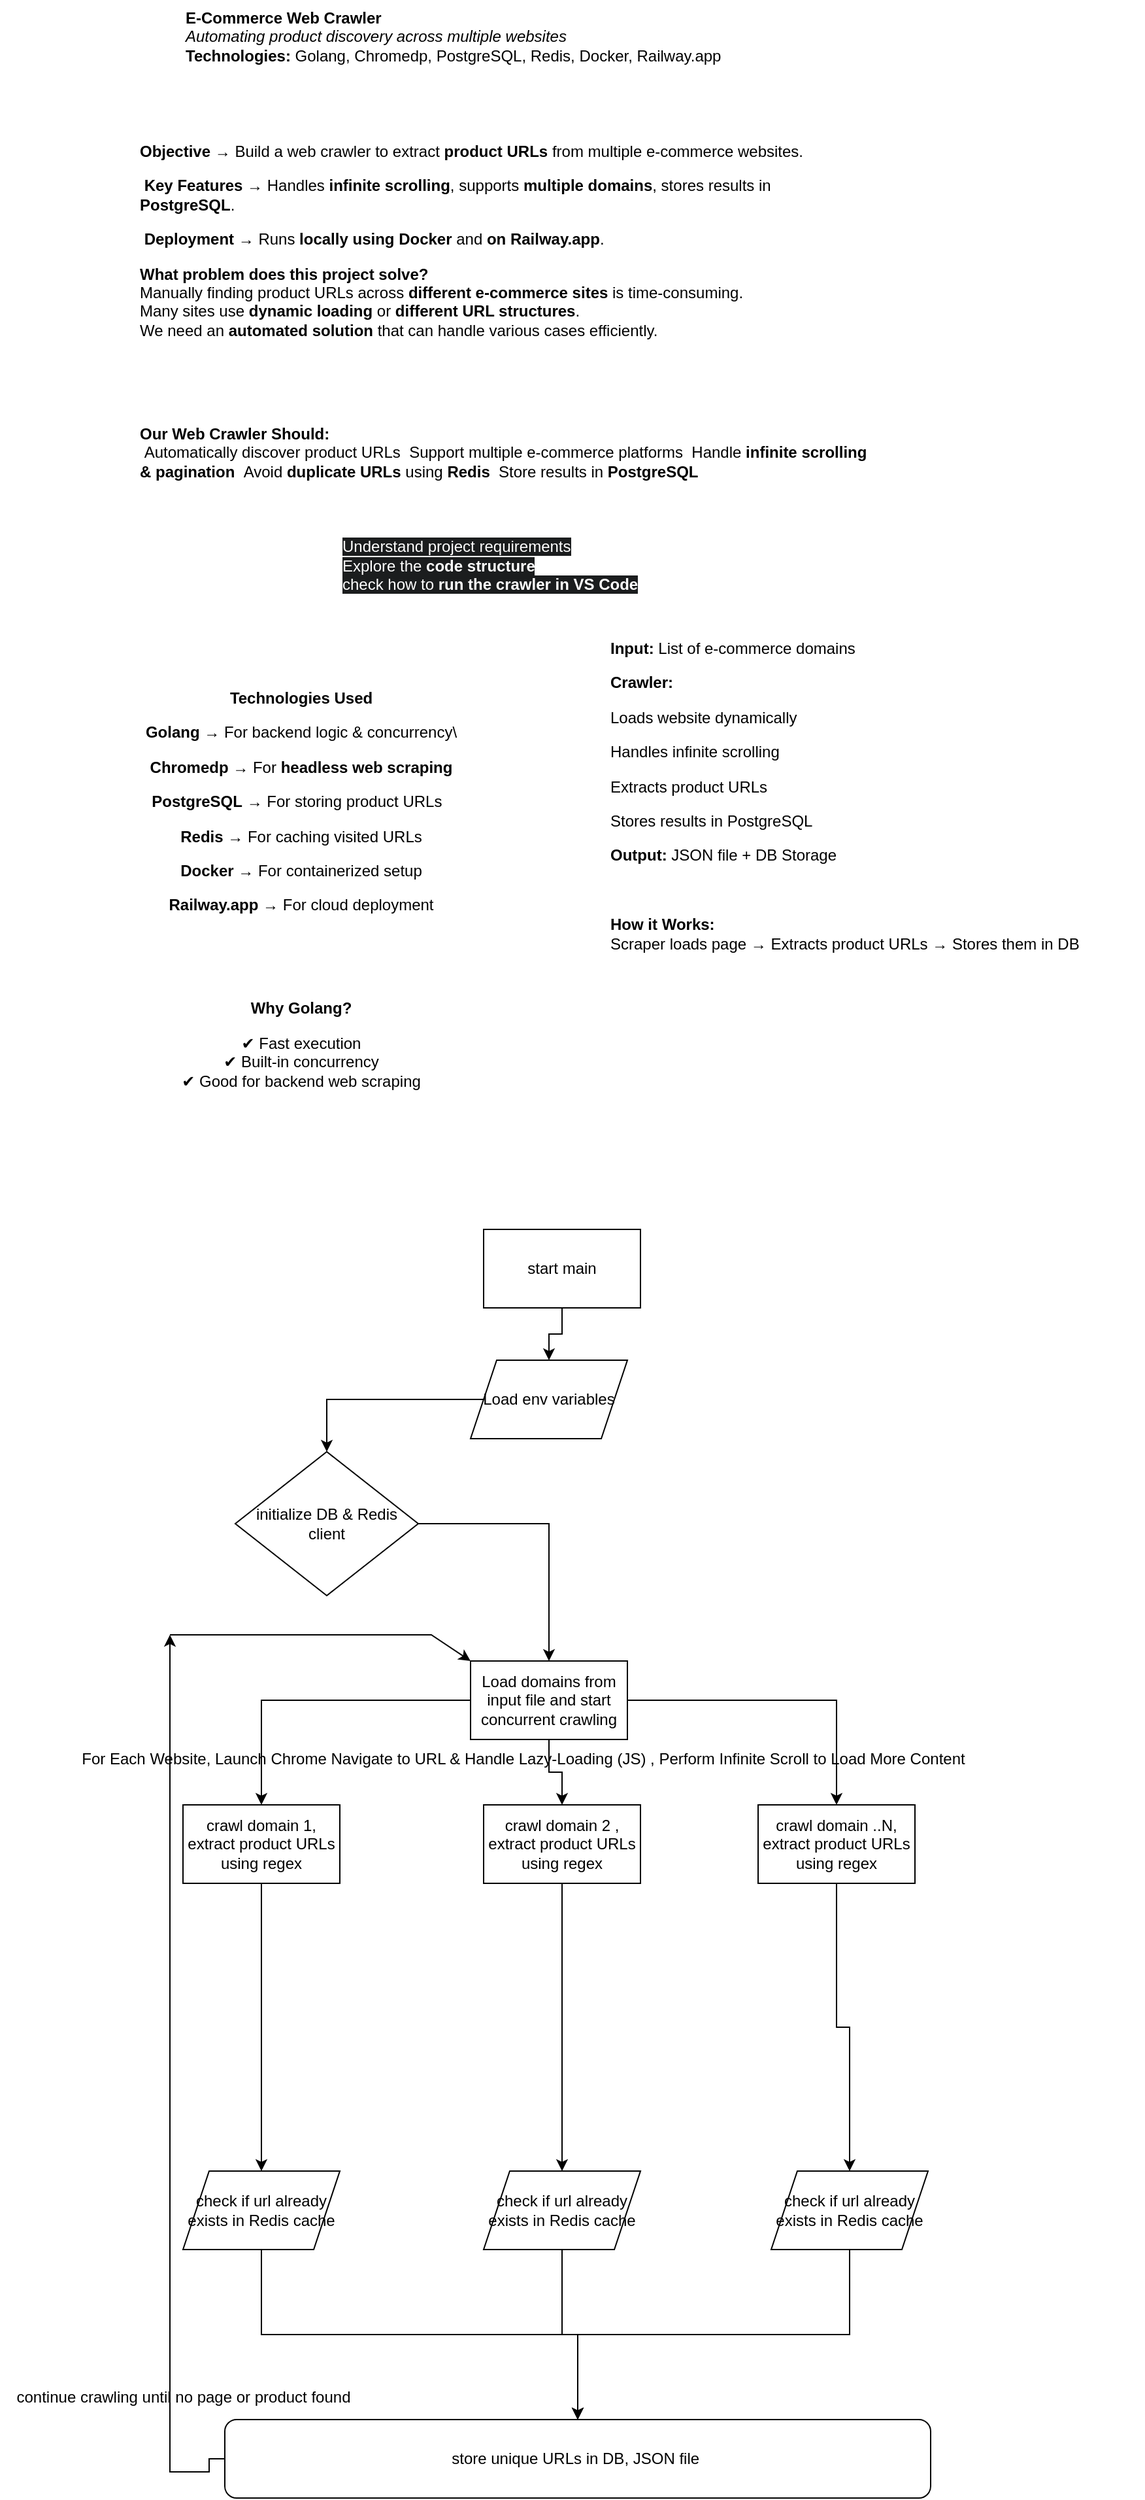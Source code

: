 <mxfile version="26.0.16" pages="2">
  <diagram name="Page-1" id="y1VPcpp46RtRkmRhEWHq">
    <mxGraphModel dx="2283" dy="1414" grid="1" gridSize="10" guides="1" tooltips="1" connect="1" arrows="1" fold="1" page="1" pageScale="1" pageWidth="850" pageHeight="1100" math="0" shadow="0">
      <root>
        <mxCell id="0" />
        <mxCell id="1" parent="0" />
        <UserObject label="&lt;strong data-start=&quot;318&quot; data-end=&quot;344&quot;&gt;E-Commerce Web Crawler&lt;/strong&gt;&lt;br data-start=&quot;344&quot; data-end=&quot;347&quot;&gt;&lt;em data-start=&quot;347&quot; data-end=&quot;402&quot;&gt;Automating product discovery across multiple websites&lt;/em&gt;&lt;br data-start=&quot;402&quot; data-end=&quot;405&quot;&gt;&lt;strong data-start=&quot;408&quot; data-end=&quot;425&quot;&gt;Technologies:&lt;/strong&gt; Golang, Chromedp, PostgreSQL, Redis, Docker, Railway.app" link="&lt;strong data-start=&quot;318&quot; data-end=&quot;344&quot;&gt;E-Commerce Web Crawler&lt;/strong&gt;&lt;br data-start=&quot;344&quot; data-end=&quot;347&quot;&gt;&lt;em data-start=&quot;347&quot; data-end=&quot;402&quot;&gt;Automating product discovery across multiple websites&lt;/em&gt;&lt;br data-start=&quot;402&quot; data-end=&quot;405&quot;&gt;������ &lt;strong data-start=&quot;408&quot; data-end=&quot;425&quot;&gt;Technologies:&lt;/strong&gt; Golang, Chromedp, PostgreSQL, Redis, Docker, Railway.app" id="Uu0GhZpgVCWZH_Pq3_DW-1">
          <mxCell style="text;whiteSpace=wrap;html=1;" parent="1" vertex="1">
            <mxGeometry x="-750" y="-100" width="460" height="70" as="geometry" />
          </mxCell>
        </UserObject>
        <UserObject label="&lt;p data-start=&quot;580&quot; data-end=&quot;898&quot;&gt;&lt;strong data-start=&quot;601&quot; data-end=&quot;614&quot;&gt;Objective&lt;/strong&gt; → Build a web crawler to extract &lt;strong data-start=&quot;648&quot; data-end=&quot;664&quot;&gt;product URLs&lt;/strong&gt; from multiple e-commerce websites.&lt;/p&gt;&lt;p data-start=&quot;580&quot; data-end=&quot;898&quot;&gt;&amp;nbsp;&lt;strong data-start=&quot;705&quot; data-end=&quot;721&quot;&gt;Key Features&lt;/strong&gt; → Handles &lt;strong data-start=&quot;732&quot; data-end=&quot;754&quot;&gt;infinite scrolling&lt;/strong&gt;, supports &lt;strong data-start=&quot;765&quot; data-end=&quot;785&quot;&gt;multiple domains&lt;/strong&gt;, stores results in &lt;strong data-start=&quot;805&quot; data-end=&quot;819&quot;&gt;PostgreSQL&lt;/strong&gt;.&lt;/p&gt;&lt;p data-start=&quot;580&quot; data-end=&quot;898&quot;&gt;&amp;nbsp;&lt;strong data-start=&quot;826&quot; data-end=&quot;840&quot;&gt;Deployment&lt;/strong&gt; → Runs &lt;strong data-start=&quot;848&quot; data-end=&quot;872&quot;&gt;locally using Docker&lt;/strong&gt; and &lt;strong data-start=&quot;877&quot; data-end=&quot;895&quot;&gt;on Railway.app&lt;/strong&gt;.&lt;/p&gt;&lt;p data-start=&quot;900&quot; data-end=&quot;1082&quot;&gt;&lt;strong data-start=&quot;1144&quot; data-end=&quot;1185&quot;&gt;What problem does this project solve?&lt;/strong&gt;&lt;br data-start=&quot;1185&quot; data-end=&quot;1188&quot;&gt;Manually finding product URLs across&amp;nbsp;&lt;strong data-start=&quot;1227&quot; data-end=&quot;1257&quot;&gt;different e-commerce sites&lt;/strong&gt;&amp;nbsp;is time-consuming.&lt;br data-start=&quot;1276&quot; data-end=&quot;1279&quot;&gt;Many sites use&amp;nbsp;&lt;strong data-start=&quot;1296&quot; data-end=&quot;1315&quot;&gt;dynamic loading&lt;/strong&gt;&amp;nbsp;or&amp;nbsp;&lt;strong data-start=&quot;1319&quot; data-end=&quot;1347&quot;&gt;different URL structures&lt;/strong&gt;.&lt;br data-start=&quot;1348&quot; data-end=&quot;1351&quot;&gt;We need an&amp;nbsp;&lt;strong data-start=&quot;1364&quot; data-end=&quot;1386&quot;&gt;automated solution&lt;/strong&gt;&amp;nbsp;that can handle various cases efficiently.&lt;/p&gt;&lt;p data-start=&quot;900&quot; data-end=&quot;1082&quot;&gt;&lt;br&gt;&lt;/p&gt;&lt;p data-start=&quot;900&quot; data-end=&quot;1082&quot;&gt;&lt;br&gt;&lt;/p&gt;&lt;p data-start=&quot;900&quot; data-end=&quot;1082&quot;&gt;&lt;strong data-start=&quot;1436&quot; data-end=&quot;1463&quot;&gt;Our Web Crawler Should:&lt;/strong&gt;&lt;br data-start=&quot;1463&quot; data-end=&quot;1466&quot;&gt;&amp;nbsp;Automatically discover product URLs&amp;nbsp;&amp;nbsp;Support multiple e-commerce platforms&amp;nbsp;&amp;nbsp;Handle&amp;nbsp;&lt;strong data-start=&quot;1557&quot; data-end=&quot;1592&quot;&gt;infinite scrolling &amp;amp; pagination&amp;nbsp;&lt;/strong&gt;&amp;nbsp;Avoid&amp;nbsp;&lt;strong data-start=&quot;1603&quot; data-end=&quot;1621&quot;&gt;duplicate URLs&lt;/strong&gt;&amp;nbsp;using&amp;nbsp;&lt;strong data-start=&quot;1628&quot; data-end=&quot;1637&quot;&gt;Redis&amp;nbsp;&lt;/strong&gt;&amp;nbsp;Store results in&amp;nbsp;&lt;strong data-start=&quot;1659&quot; data-end=&quot;1673&quot;&gt;PostgreSQL&lt;/strong&gt;&lt;/p&gt;&lt;p data-start=&quot;900&quot; data-end=&quot;1082&quot;&gt;&lt;br data-start=&quot;928&quot; data-end=&quot;931&quot;&gt;&lt;br data-start=&quot;1047&quot; data-end=&quot;1050&quot;&gt;&lt;br&gt;&lt;/p&gt;" link="&lt;p data-start=&quot;580&quot; data-end=&quot;898&quot;&gt;&lt;strong data-start=&quot;601&quot; data-end=&quot;614&quot;&gt;Objective&lt;/strong&gt; → Build a web crawler to extract &lt;strong data-start=&quot;648&quot; data-end=&quot;664&quot;&gt;product URLs&lt;/strong&gt; from multiple e-commerce websites.&lt;br data-start=&quot;699&quot; data-end=&quot;702&quot;&gt;������ &lt;strong data-start=&quot;705&quot; data-end=&quot;721&quot;&gt;Key Features&lt;/strong&gt; → Handles &lt;strong data-start=&quot;732&quot; data-end=&quot;754&quot;&gt;infinite scrolling&lt;/strong&gt;, supports &lt;strong data-start=&quot;765&quot; data-end=&quot;785&quot;&gt;multiple domains&lt;/strong&gt;, stores results in &lt;strong data-start=&quot;805&quot; data-end=&quot;819&quot;&gt;PostgreSQL&lt;/strong&gt;.&lt;br data-start=&quot;820&quot; data-end=&quot;823&quot;&gt;������ &lt;strong data-start=&quot;826&quot; data-end=&quot;840&quot;&gt;Deployment&lt;/strong&gt; → Runs &lt;strong data-start=&quot;848&quot; data-end=&quot;872&quot;&gt;locally using Docker&lt;/strong&gt; and &lt;strong data-start=&quot;877&quot; data-end=&quot;895&quot;&gt;on Railway.app&lt;/strong&gt;.&lt;/p&gt;&lt;p data-start=&quot;900&quot; data-end=&quot;1082&quot;&gt;������ &lt;strong data-start=&quot;903&quot; data-end=&quot;928&quot;&gt;Goal of this session:&lt;/strong&gt;&lt;br data-start=&quot;928&quot; data-end=&quot;931&quot;&gt;✅ Understand project requirements&lt;br data-start=&quot;964&quot; data-end=&quot;967&quot;&gt;✅ Explore the &lt;strong data-start=&quot;981&quot; data-end=&quot;999&quot;&gt;code structure&lt;/strong&gt;&lt;br data-start=&quot;999&quot; data-end=&quot;1002&quot;&gt;✅ Learn how to &lt;strong data-start=&quot;1017&quot; data-end=&quot;1047&quot;&gt;run the crawler in VS Code&lt;/strong&gt;&lt;br data-start=&quot;1047&quot; data-end=&quot;1050&quot;&gt;✅ Deploy it on &lt;strong data-start=&quot;1065&quot; data-end=&quot;1080&quot;&gt;Railway.app&lt;/strong&gt;&lt;/p&gt;" id="Uu0GhZpgVCWZH_Pq3_DW-3">
          <mxCell style="text;whiteSpace=wrap;html=1;" parent="1" vertex="1">
            <mxGeometry x="-785" y="-10" width="560" height="190" as="geometry" />
          </mxCell>
        </UserObject>
        <mxCell id="Uu0GhZpgVCWZH_Pq3_DW-4" value="&#xa;&lt;span style=&quot;color: rgb(255, 255, 255); font-family: Helvetica; font-size: 12px; font-style: normal; font-variant-ligatures: normal; font-variant-caps: normal; font-weight: 400; letter-spacing: normal; orphans: 2; text-align: left; text-indent: 0px; text-transform: none; widows: 2; word-spacing: 0px; -webkit-text-stroke-width: 0px; white-space: normal; background-color: rgb(27, 29, 30); text-decoration-thickness: initial; text-decoration-style: initial; text-decoration-color: initial; display: inline !important; float: none;&quot;&gt;Understand project requirements&lt;/span&gt;&lt;br style=&quot;forced-color-adjust: none; box-shadow: none !important; color: rgb(255, 255, 255); font-family: Helvetica; font-size: 12px; font-style: normal; font-variant-ligatures: normal; font-variant-caps: normal; font-weight: 400; letter-spacing: normal; orphans: 2; text-align: left; text-indent: 0px; text-transform: none; widows: 2; word-spacing: 0px; -webkit-text-stroke-width: 0px; white-space: normal; background-color: rgb(27, 29, 30); text-decoration-thickness: initial; text-decoration-style: initial; text-decoration-color: initial;&quot; data-start=&quot;964&quot; data-end=&quot;967&quot;&gt;&lt;span style=&quot;color: rgb(255, 255, 255); font-family: Helvetica; font-size: 12px; font-style: normal; font-variant-ligatures: normal; font-variant-caps: normal; font-weight: 400; letter-spacing: normal; orphans: 2; text-align: left; text-indent: 0px; text-transform: none; widows: 2; word-spacing: 0px; -webkit-text-stroke-width: 0px; white-space: normal; background-color: rgb(27, 29, 30); text-decoration-thickness: initial; text-decoration-style: initial; text-decoration-color: initial; display: inline !important; float: none;&quot;&gt;Explore the&lt;span&gt;&amp;nbsp;&lt;/span&gt;&lt;/span&gt;&lt;strong style=&quot;forced-color-adjust: none; box-shadow: none !important; color: rgb(255, 255, 255); font-family: Helvetica; font-size: 12px; font-style: normal; font-variant-ligatures: normal; font-variant-caps: normal; letter-spacing: normal; orphans: 2; text-align: left; text-indent: 0px; text-transform: none; widows: 2; word-spacing: 0px; -webkit-text-stroke-width: 0px; white-space: normal; background-color: rgb(27, 29, 30); text-decoration-thickness: initial; text-decoration-style: initial; text-decoration-color: initial;&quot; data-start=&quot;981&quot; data-end=&quot;999&quot;&gt;code structure&lt;/strong&gt;&lt;br style=&quot;forced-color-adjust: none; box-shadow: none !important; color: rgb(255, 255, 255); font-family: Helvetica; font-size: 12px; font-style: normal; font-variant-ligatures: normal; font-variant-caps: normal; font-weight: 400; letter-spacing: normal; orphans: 2; text-align: left; text-indent: 0px; text-transform: none; widows: 2; word-spacing: 0px; -webkit-text-stroke-width: 0px; white-space: normal; background-color: rgb(27, 29, 30); text-decoration-thickness: initial; text-decoration-style: initial; text-decoration-color: initial;&quot; data-start=&quot;999&quot; data-end=&quot;1002&quot;&gt;&lt;span style=&quot;color: rgb(255, 255, 255); font-family: Helvetica; font-size: 12px; font-style: normal; font-variant-ligatures: normal; font-variant-caps: normal; font-weight: 400; letter-spacing: normal; orphans: 2; text-align: left; text-indent: 0px; text-transform: none; widows: 2; word-spacing: 0px; -webkit-text-stroke-width: 0px; white-space: normal; background-color: rgb(27, 29, 30); text-decoration-thickness: initial; text-decoration-style: initial; text-decoration-color: initial; display: inline !important; float: none;&quot;&gt;check how to&lt;span&gt;&amp;nbsp;&lt;/span&gt;&lt;/span&gt;&lt;strong style=&quot;forced-color-adjust: none; box-shadow: none !important; color: rgb(255, 255, 255); font-family: Helvetica; font-size: 12px; font-style: normal; font-variant-ligatures: normal; font-variant-caps: normal; letter-spacing: normal; orphans: 2; text-align: left; text-indent: 0px; text-transform: none; widows: 2; word-spacing: 0px; -webkit-text-stroke-width: 0px; white-space: normal; background-color: rgb(27, 29, 30); text-decoration-thickness: initial; text-decoration-style: initial; text-decoration-color: initial;&quot; data-start=&quot;1017&quot; data-end=&quot;1047&quot;&gt;run the crawler in VS Code&lt;/strong&gt;&#xa;&#xa;" style="text;whiteSpace=wrap;html=1;" parent="1" vertex="1">
          <mxGeometry x="-630" y="290" width="250" height="70" as="geometry" />
        </mxCell>
        <mxCell id="Uu0GhZpgVCWZH_Pq3_DW-5" value="&lt;p data-end=&quot;1753&quot; data-start=&quot;1709&quot;&gt;&lt;strong data-end=&quot;1751&quot; data-start=&quot;1730&quot;&gt;Technologies Used&lt;/strong&gt;&lt;/p&gt;&lt;p data-end=&quot;1753&quot; data-start=&quot;1709&quot;&gt;&lt;strong style=&quot;background-color: transparent; color: light-dark(rgb(0, 0, 0), rgb(255, 255, 255));&quot; data-end=&quot;1766&quot; data-start=&quot;1756&quot;&gt;Golang&lt;/strong&gt;&lt;span style=&quot;background-color: transparent; color: light-dark(rgb(0, 0, 0), rgb(255, 255, 255));&quot;&gt; → For backend logic &amp;amp; concurrency\&lt;/span&gt;&lt;/p&gt;&lt;p data-end=&quot;1753&quot; data-start=&quot;1709&quot;&gt;&lt;strong style=&quot;background-color: transparent; color: light-dark(rgb(0, 0, 0), rgb(255, 255, 255));&quot; data-end=&quot;1817&quot; data-start=&quot;1805&quot;&gt;Chromedp&lt;/strong&gt;&lt;span style=&quot;background-color: transparent; color: light-dark(rgb(0, 0, 0), rgb(255, 255, 255));&quot;&gt; → For &lt;/span&gt;&lt;strong style=&quot;background-color: transparent; color: light-dark(rgb(0, 0, 0), rgb(255, 255, 255));&quot; data-end=&quot;1849&quot; data-start=&quot;1824&quot;&gt;headless web scraping&lt;/strong&gt;&lt;/p&gt;&lt;p data-end=&quot;1753&quot; data-start=&quot;1709&quot;&gt;&lt;strong style=&quot;background-color: transparent; color: light-dark(rgb(0, 0, 0), rgb(255, 255, 255));&quot; data-end=&quot;1868&quot; data-start=&quot;1854&quot;&gt;PostgreSQL&lt;/strong&gt;&lt;span style=&quot;background-color: transparent; color: light-dark(rgb(0, 0, 0), rgb(255, 255, 255));&quot;&gt; → For storing product URLs&amp;nbsp;&amp;nbsp;&lt;/span&gt;&lt;/p&gt;&lt;p data-end=&quot;1753&quot; data-start=&quot;1709&quot;&gt;&lt;strong style=&quot;background-color: transparent; color: light-dark(rgb(0, 0, 0), rgb(255, 255, 255));&quot; data-end=&quot;1909&quot; data-start=&quot;1900&quot;&gt;Redis&lt;/strong&gt;&lt;span style=&quot;background-color: transparent; color: light-dark(rgb(0, 0, 0), rgb(255, 255, 255));&quot;&gt; → For caching visited URLs&lt;/span&gt;&lt;/p&gt;&lt;p data-end=&quot;1753&quot; data-start=&quot;1709&quot;&gt;&lt;strong style=&quot;background-color: transparent; color: light-dark(rgb(0, 0, 0), rgb(255, 255, 255));&quot; data-end=&quot;1951&quot; data-start=&quot;1941&quot;&gt;Docker&lt;/strong&gt;&lt;span style=&quot;background-color: transparent; color: light-dark(rgb(0, 0, 0), rgb(255, 255, 255));&quot;&gt; → For containerized setup&lt;/span&gt;&lt;/p&gt;&lt;p data-end=&quot;1753&quot; data-start=&quot;1709&quot;&gt;&lt;strong style=&quot;background-color: transparent; color: light-dark(rgb(0, 0, 0), rgb(255, 255, 255));&quot; data-end=&quot;1997&quot; data-start=&quot;1982&quot;&gt;Railway.app&lt;/strong&gt;&lt;span style=&quot;background-color: transparent; color: light-dark(rgb(0, 0, 0), rgb(255, 255, 255));&quot;&gt; → For cloud deployment&lt;/span&gt;&lt;/p&gt;&lt;p data-end=&quot;1753&quot; data-start=&quot;1709&quot;&gt;&lt;strong style=&quot;background-color: transparent; color: light-dark(rgb(0, 0, 0), rgb(255, 255, 255));&quot; data-end=&quot;2042&quot; data-start=&quot;2027&quot;&gt;&lt;br&gt;&lt;/strong&gt;&lt;/p&gt;&lt;p data-end=&quot;1753&quot; data-start=&quot;1709&quot;&gt;&lt;strong style=&quot;background-color: transparent; color: light-dark(rgb(0, 0, 0), rgb(255, 255, 255));&quot; data-end=&quot;2042&quot; data-start=&quot;2027&quot;&gt;&lt;br&gt;&lt;/strong&gt;&lt;/p&gt;&lt;p data-end=&quot;1753&quot; data-start=&quot;1709&quot;&gt;&lt;strong style=&quot;background-color: transparent; color: light-dark(rgb(0, 0, 0), rgb(255, 255, 255));&quot; data-end=&quot;2042&quot; data-start=&quot;2027&quot;&gt;Why Golang?&lt;/strong&gt;&lt;/p&gt;&lt;p data-end=&quot;2122&quot; data-start=&quot;2024&quot;&gt;✔ Fast execution&lt;br data-end=&quot;2064&quot; data-start=&quot;2061&quot;&gt;✔ Built-in concurrency&lt;br data-end=&quot;2089&quot; data-start=&quot;2086&quot;&gt;✔ Good for backend web scraping&lt;/p&gt;" style="text;html=1;align=center;verticalAlign=middle;resizable=0;points=[];autosize=1;strokeColor=none;fillColor=none;" parent="1" vertex="1">
          <mxGeometry x="-790" y="410" width="260" height="340" as="geometry" />
        </mxCell>
        <mxCell id="Uu0GhZpgVCWZH_Pq3_DW-7" value="&lt;p data-start=&quot;2185&quot; data-end=&quot;2426&quot;&gt;&lt;strong data-start=&quot;2185&quot; data-end=&quot;2199&quot;&gt;Input:&lt;/strong&gt; List of e-commerce domains&amp;nbsp;&lt;/p&gt;&lt;p data-start=&quot;2185&quot; data-end=&quot;2426&quot;&gt;&lt;strong style=&quot;background-color: transparent; color: light-dark(rgb(0, 0, 0), rgb(255, 255, 255));&quot; data-start=&quot;2232&quot; data-end=&quot;2248&quot;&gt;Crawler:&lt;/strong&gt;&lt;/p&gt;&lt;p data-start=&quot;2185&quot; data-end=&quot;2426&quot;&gt;Loads website dynamically&lt;/p&gt;&lt;p data-start=&quot;2185&quot; data-end=&quot;2426&quot;&gt;&lt;span style=&quot;background-color: transparent; color: light-dark(rgb(0, 0, 0), rgb(255, 255, 255));&quot;&gt;Handles infinite scrolling&amp;nbsp;&lt;/span&gt;&lt;/p&gt;&lt;p data-start=&quot;2185&quot; data-end=&quot;2426&quot;&gt;Extracts product URLs&lt;/p&gt;&lt;p data-start=&quot;2185&quot; data-end=&quot;2426&quot;&gt;Stores results in PostgreSQL&lt;/p&gt;&lt;p data-start=&quot;2185&quot; data-end=&quot;2426&quot;&gt;&lt;strong style=&quot;background-color: transparent; color: light-dark(rgb(0, 0, 0), rgb(255, 255, 255));&quot; data-start=&quot;2383&quot; data-end=&quot;2398&quot;&gt;Output:&lt;/strong&gt;&lt;span style=&quot;background-color: transparent; color: light-dark(rgb(0, 0, 0), rgb(255, 255, 255));&quot;&gt; JSON file + DB Storage&lt;/span&gt;&lt;br data-start=&quot;2380&quot; data-end=&quot;2383&quot;&gt;&lt;/p&gt;&lt;p data-start=&quot;2428&quot; data-end=&quot;2518&quot;&gt;&lt;strong data-start=&quot;2431&quot; data-end=&quot;2448&quot;&gt;&lt;br&gt;&lt;/strong&gt;&lt;/p&gt;&lt;p data-start=&quot;2428&quot; data-end=&quot;2518&quot;&gt;&lt;strong data-start=&quot;2431&quot; data-end=&quot;2448&quot;&gt;How it Works:&lt;/strong&gt;&lt;br data-start=&quot;2448&quot; data-end=&quot;2451&quot;&gt;Scraper loads page → Extracts product URLs → Stores them in DB&lt;/p&gt;" style="text;whiteSpace=wrap;html=1;" parent="1" vertex="1">
          <mxGeometry x="-425" y="370" width="410" height="280" as="geometry" />
        </mxCell>
        <mxCell id="Uu0GhZpgVCWZH_Pq3_DW-11" value="" style="edgeStyle=orthogonalEdgeStyle;rounded=0;orthogonalLoop=1;jettySize=auto;html=1;" parent="1" source="Uu0GhZpgVCWZH_Pq3_DW-9" target="Uu0GhZpgVCWZH_Pq3_DW-10" edge="1">
          <mxGeometry relative="1" as="geometry" />
        </mxCell>
        <mxCell id="Uu0GhZpgVCWZH_Pq3_DW-9" value="start main" style="rounded=0;whiteSpace=wrap;html=1;" parent="1" vertex="1">
          <mxGeometry x="-520" y="840" width="120" height="60" as="geometry" />
        </mxCell>
        <mxCell id="Uu0GhZpgVCWZH_Pq3_DW-13" value="" style="edgeStyle=orthogonalEdgeStyle;rounded=0;orthogonalLoop=1;jettySize=auto;html=1;" parent="1" source="Uu0GhZpgVCWZH_Pq3_DW-10" target="Uu0GhZpgVCWZH_Pq3_DW-12" edge="1">
          <mxGeometry relative="1" as="geometry" />
        </mxCell>
        <mxCell id="Uu0GhZpgVCWZH_Pq3_DW-10" value="Load env variables" style="shape=parallelogram;perimeter=parallelogramPerimeter;whiteSpace=wrap;html=1;fixedSize=1;rounded=0;" parent="1" vertex="1">
          <mxGeometry x="-530" y="940" width="120" height="60" as="geometry" />
        </mxCell>
        <mxCell id="Uu0GhZpgVCWZH_Pq3_DW-15" value="" style="edgeStyle=orthogonalEdgeStyle;rounded=0;orthogonalLoop=1;jettySize=auto;html=1;" parent="1" source="Uu0GhZpgVCWZH_Pq3_DW-12" target="Uu0GhZpgVCWZH_Pq3_DW-14" edge="1">
          <mxGeometry relative="1" as="geometry" />
        </mxCell>
        <mxCell id="Uu0GhZpgVCWZH_Pq3_DW-12" value="initialize DB &amp;amp; Redis client" style="rhombus;whiteSpace=wrap;html=1;rounded=0;" parent="1" vertex="1">
          <mxGeometry x="-710" y="1010" width="140" height="110" as="geometry" />
        </mxCell>
        <mxCell id="Uu0GhZpgVCWZH_Pq3_DW-17" value="" style="edgeStyle=orthogonalEdgeStyle;rounded=0;orthogonalLoop=1;jettySize=auto;html=1;" parent="1" source="Uu0GhZpgVCWZH_Pq3_DW-14" target="Uu0GhZpgVCWZH_Pq3_DW-16" edge="1">
          <mxGeometry relative="1" as="geometry" />
        </mxCell>
        <mxCell id="Uu0GhZpgVCWZH_Pq3_DW-19" value="" style="edgeStyle=orthogonalEdgeStyle;rounded=0;orthogonalLoop=1;jettySize=auto;html=1;" parent="1" source="Uu0GhZpgVCWZH_Pq3_DW-14" target="Uu0GhZpgVCWZH_Pq3_DW-18" edge="1">
          <mxGeometry relative="1" as="geometry" />
        </mxCell>
        <mxCell id="Uu0GhZpgVCWZH_Pq3_DW-21" value="" style="edgeStyle=orthogonalEdgeStyle;rounded=0;orthogonalLoop=1;jettySize=auto;html=1;" parent="1" source="Uu0GhZpgVCWZH_Pq3_DW-14" target="Uu0GhZpgVCWZH_Pq3_DW-20" edge="1">
          <mxGeometry relative="1" as="geometry" />
        </mxCell>
        <mxCell id="Uu0GhZpgVCWZH_Pq3_DW-23" value="" style="edgeStyle=orthogonalEdgeStyle;rounded=0;orthogonalLoop=1;jettySize=auto;html=1;" parent="1" source="Uu0GhZpgVCWZH_Pq3_DW-16" target="Uu0GhZpgVCWZH_Pq3_DW-22" edge="1">
          <mxGeometry relative="1" as="geometry" />
        </mxCell>
        <mxCell id="Uu0GhZpgVCWZH_Pq3_DW-16" value="crawl domain 1,&lt;div&gt;extract product URLs using regex&lt;/div&gt;" style="whiteSpace=wrap;html=1;rounded=0;" parent="1" vertex="1">
          <mxGeometry x="-750" y="1280" width="120" height="60" as="geometry" />
        </mxCell>
        <mxCell id="Uu0GhZpgVCWZH_Pq3_DW-25" value="" style="edgeStyle=orthogonalEdgeStyle;rounded=0;orthogonalLoop=1;jettySize=auto;html=1;" parent="1" source="Uu0GhZpgVCWZH_Pq3_DW-18" target="Uu0GhZpgVCWZH_Pq3_DW-24" edge="1">
          <mxGeometry relative="1" as="geometry" />
        </mxCell>
        <mxCell id="Uu0GhZpgVCWZH_Pq3_DW-18" value="crawl domain 2 ,&lt;div&gt;extract product URLs using regex&lt;/div&gt;" style="rounded=0;whiteSpace=wrap;html=1;" parent="1" vertex="1">
          <mxGeometry x="-520" y="1280" width="120" height="60" as="geometry" />
        </mxCell>
        <mxCell id="Uu0GhZpgVCWZH_Pq3_DW-27" value="" style="edgeStyle=orthogonalEdgeStyle;rounded=0;orthogonalLoop=1;jettySize=auto;html=1;" parent="1" source="Uu0GhZpgVCWZH_Pq3_DW-20" target="Uu0GhZpgVCWZH_Pq3_DW-26" edge="1">
          <mxGeometry relative="1" as="geometry" />
        </mxCell>
        <mxCell id="Uu0GhZpgVCWZH_Pq3_DW-20" value="crawl domain ..N,&lt;div&gt;extract product URLs using regex&lt;/div&gt;" style="whiteSpace=wrap;html=1;rounded=0;" parent="1" vertex="1">
          <mxGeometry x="-310" y="1280" width="120" height="60" as="geometry" />
        </mxCell>
        <mxCell id="Uu0GhZpgVCWZH_Pq3_DW-30" value="" style="edgeStyle=orthogonalEdgeStyle;rounded=0;orthogonalLoop=1;jettySize=auto;html=1;" parent="1" source="Uu0GhZpgVCWZH_Pq3_DW-22" target="Uu0GhZpgVCWZH_Pq3_DW-28" edge="1">
          <mxGeometry relative="1" as="geometry" />
        </mxCell>
        <mxCell id="Uu0GhZpgVCWZH_Pq3_DW-22" value="check if url already exists in Redis cache" style="shape=parallelogram;perimeter=parallelogramPerimeter;whiteSpace=wrap;html=1;fixedSize=1;rounded=0;" parent="1" vertex="1">
          <mxGeometry x="-750" y="1560" width="120" height="60" as="geometry" />
        </mxCell>
        <mxCell id="Uu0GhZpgVCWZH_Pq3_DW-31" value="" style="edgeStyle=orthogonalEdgeStyle;rounded=0;orthogonalLoop=1;jettySize=auto;html=1;" parent="1" source="Uu0GhZpgVCWZH_Pq3_DW-24" target="Uu0GhZpgVCWZH_Pq3_DW-28" edge="1">
          <mxGeometry relative="1" as="geometry" />
        </mxCell>
        <mxCell id="Uu0GhZpgVCWZH_Pq3_DW-24" value="check if url already exists in Redis cache" style="shape=parallelogram;perimeter=parallelogramPerimeter;whiteSpace=wrap;html=1;fixedSize=1;rounded=0;" parent="1" vertex="1">
          <mxGeometry x="-520" y="1560" width="120" height="60" as="geometry" />
        </mxCell>
        <mxCell id="Uu0GhZpgVCWZH_Pq3_DW-32" value="" style="edgeStyle=orthogonalEdgeStyle;rounded=0;orthogonalLoop=1;jettySize=auto;html=1;" parent="1" source="Uu0GhZpgVCWZH_Pq3_DW-26" target="Uu0GhZpgVCWZH_Pq3_DW-28" edge="1">
          <mxGeometry relative="1" as="geometry" />
        </mxCell>
        <mxCell id="Uu0GhZpgVCWZH_Pq3_DW-26" value="check if url already exists in Redis cache" style="shape=parallelogram;perimeter=parallelogramPerimeter;whiteSpace=wrap;html=1;fixedSize=1;rounded=0;" parent="1" vertex="1">
          <mxGeometry x="-300" y="1560" width="120" height="60" as="geometry" />
        </mxCell>
        <mxCell id="Uu0GhZpgVCWZH_Pq3_DW-34" style="edgeStyle=orthogonalEdgeStyle;rounded=0;orthogonalLoop=1;jettySize=auto;html=1;exitX=0;exitY=0.5;exitDx=0;exitDy=0;" parent="1" source="Uu0GhZpgVCWZH_Pq3_DW-28" edge="1">
          <mxGeometry relative="1" as="geometry">
            <mxPoint x="-760" y="1150" as="targetPoint" />
            <mxPoint x="-729.96" y="1770" as="sourcePoint" />
            <Array as="points">
              <mxPoint x="-730" y="1780" />
              <mxPoint x="-730" y="1790" />
              <mxPoint x="-760" y="1790" />
            </Array>
          </mxGeometry>
        </mxCell>
        <mxCell id="Uu0GhZpgVCWZH_Pq3_DW-28" value="store unique URLs in DB, JSON file&amp;nbsp;" style="rounded=1;whiteSpace=wrap;html=1;" parent="1" vertex="1">
          <mxGeometry x="-718" y="1750" width="540" height="60" as="geometry" />
        </mxCell>
        <mxCell id="Uu0GhZpgVCWZH_Pq3_DW-33" value=" For Each Website, Launch Chrome&amp;nbsp;Navigate to URL &amp;amp; Handle Lazy-Loading (JS) ,&amp;nbsp;Perform Infinite Scroll to Load More Content" style="text;html=1;align=center;verticalAlign=middle;resizable=0;points=[];autosize=1;strokeColor=none;fillColor=none;" parent="1" vertex="1">
          <mxGeometry x="-840" y="1230" width="700" height="30" as="geometry" />
        </mxCell>
        <mxCell id="Uu0GhZpgVCWZH_Pq3_DW-35" value="" style="curved=1;endArrow=classic;html=1;rounded=0;" parent="1" source="Uu0GhZpgVCWZH_Pq3_DW-14" edge="1">
          <mxGeometry width="50" height="50" relative="1" as="geometry">
            <mxPoint x="-520" y="1230" as="sourcePoint" />
            <mxPoint x="-470" y="1180" as="targetPoint" />
            <Array as="points" />
          </mxGeometry>
        </mxCell>
        <mxCell id="Uu0GhZpgVCWZH_Pq3_DW-36" value="" style="curved=1;endArrow=classic;html=1;rounded=0;" parent="1" target="Uu0GhZpgVCWZH_Pq3_DW-14" edge="1">
          <mxGeometry width="50" height="50" relative="1" as="geometry">
            <mxPoint x="-520" y="1230" as="sourcePoint" />
            <mxPoint x="-470" y="1180" as="targetPoint" />
            <Array as="points">
              <mxPoint x="-470" y="1230" />
              <mxPoint x="-520" y="1180" />
            </Array>
          </mxGeometry>
        </mxCell>
        <mxCell id="Uu0GhZpgVCWZH_Pq3_DW-14" value="Load domains from input file and start concurrent crawling" style="whiteSpace=wrap;html=1;rounded=0;" parent="1" vertex="1">
          <mxGeometry x="-530" y="1170" width="120" height="60" as="geometry" />
        </mxCell>
        <mxCell id="Uu0GhZpgVCWZH_Pq3_DW-37" value="" style="endArrow=classic;html=1;rounded=0;entryX=0;entryY=0;entryDx=0;entryDy=0;" parent="1" target="Uu0GhZpgVCWZH_Pq3_DW-14" edge="1">
          <mxGeometry width="50" height="50" relative="1" as="geometry">
            <mxPoint x="-760" y="1150" as="sourcePoint" />
            <mxPoint x="-670" y="1120" as="targetPoint" />
            <Array as="points">
              <mxPoint x="-560" y="1150" />
            </Array>
          </mxGeometry>
        </mxCell>
        <mxCell id="Uu0GhZpgVCWZH_Pq3_DW-38" value="continue crawling until no page or product found" style="text;html=1;align=center;verticalAlign=middle;resizable=0;points=[];autosize=1;strokeColor=none;fillColor=none;" parent="1" vertex="1">
          <mxGeometry x="-890" y="1718" width="280" height="30" as="geometry" />
        </mxCell>
      </root>
    </mxGraphModel>
  </diagram>
  <diagram id="s5KMS7EqOrz541uuM70r" name="Page-2">
    <mxGraphModel dx="1050" dy="565" grid="1" gridSize="10" guides="1" tooltips="1" connect="1" arrows="1" fold="1" page="1" pageScale="1" pageWidth="850" pageHeight="1100" math="0" shadow="0">
      <root>
        <mxCell id="0" />
        <mxCell id="1" parent="0" />
        <mxCell id="TK2ooU5oeG7MPGdLHk4h-1" value="&lt;p data-start=&quot;345&quot; data-end=&quot;513&quot;&gt;Hey everyone, welcome to this video! Today, we’ll be building a &lt;strong data-start=&quot;434&quot; data-end=&quot;455&quot;&gt;web crawler in Go&lt;/strong&gt; that extracts product URLs from e-commerce websites. ������&lt;/p&gt;&lt;p data-start=&quot;515&quot; data-end=&quot;731&quot;&gt;We&#39;ll be covering:&lt;br data-start=&quot;533&quot; data-end=&quot;536&quot;&gt;✅ Crawling web pages using &lt;strong data-start=&quot;563&quot; data-end=&quot;572&quot;&gt;Colly&lt;/strong&gt;&lt;br data-start=&quot;572&quot; data-end=&quot;575&quot;&gt;✅ Handling &lt;strong data-start=&quot;586&quot; data-end=&quot;617&quot;&gt;JavaScript-rendered content&lt;/strong&gt; with &lt;strong data-start=&quot;623&quot; data-end=&quot;635&quot;&gt;ChromeDP&lt;/strong&gt;&lt;br data-start=&quot;635&quot; data-end=&quot;638&quot;&gt;✅ Storing visited URLs in &lt;strong data-start=&quot;664&quot; data-end=&quot;673&quot;&gt;Redis&lt;/strong&gt; for deduplication&lt;br data-start=&quot;691&quot; data-end=&quot;694&quot;&gt;✅ Saving results as a &lt;strong data-start=&quot;716&quot; data-end=&quot;729&quot;&gt;JSON file&lt;/strong&gt;&lt;/p&gt;&lt;p data-start=&quot;733&quot; data-end=&quot;871&quot;&gt;At the end of this video, you&#39;ll have a fully functional &lt;strong data-start=&quot;790&quot; data-end=&quot;805&quot;&gt;web crawler&lt;/strong&gt; that can extract and save e-commerce product URLs efficiently!&lt;/p&gt;" style="text;whiteSpace=wrap;html=1;" vertex="1" parent="1">
          <mxGeometry x="160" y="80" width="560" height="300" as="geometry" />
        </mxCell>
      </root>
    </mxGraphModel>
  </diagram>
</mxfile>
